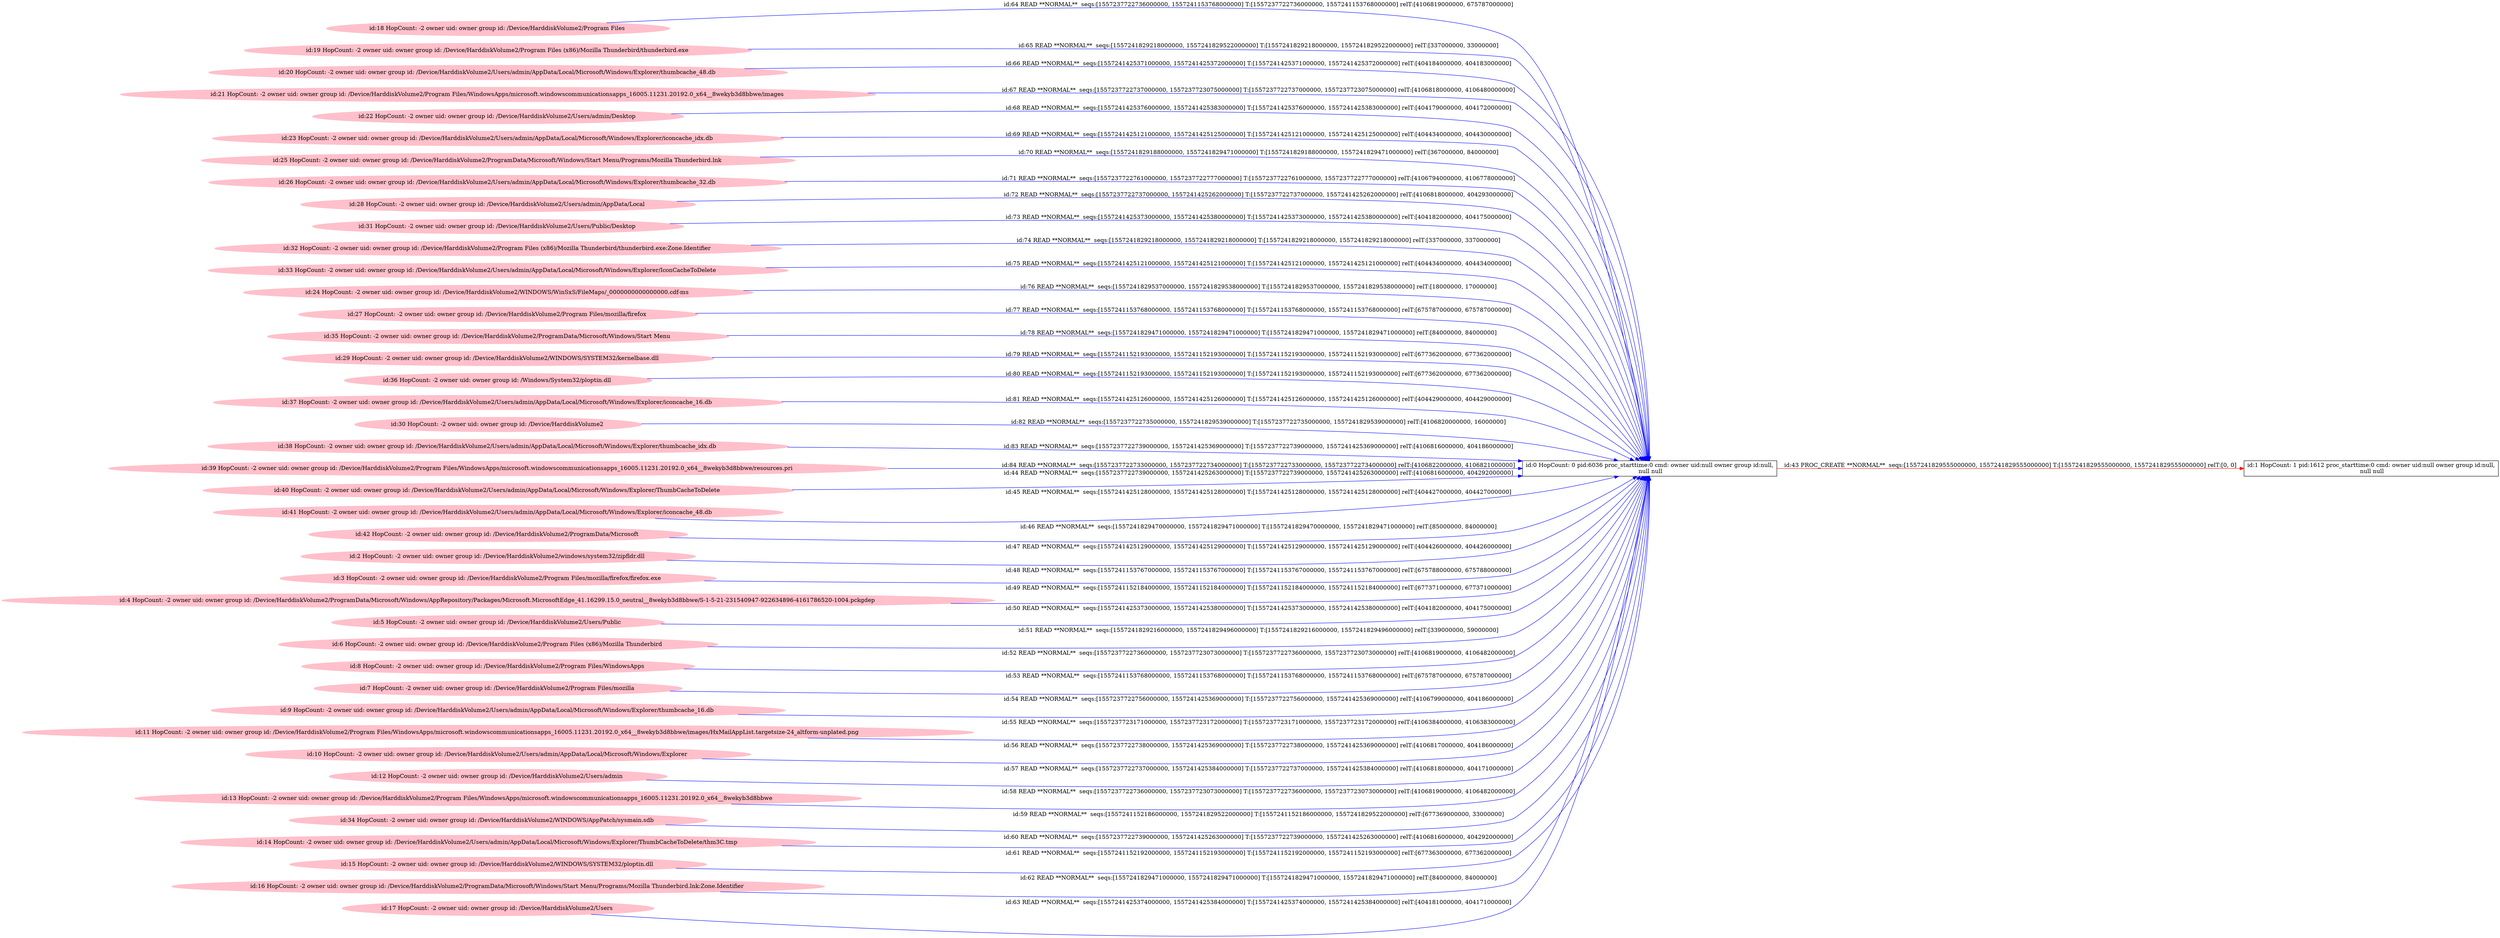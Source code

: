digraph  {
rankdir=LR
"18"[color=pink,label="id:18 HopCount: -2 owner uid: owner group id: /Device/HarddiskVolume2/Program Files ", shape=oval,style=filled];
"0"[color=black,label="id:0 HopCount: 0 pid:6036 proc_starttime:0 cmd: owner uid:null owner group id:null,\n null null", shape=box,style=solid];
"18" -> "0" [id=64,__obj="READ"color=blue,label="id:64 READ **NORMAL**  seqs:[1557237722736000000, 1557241153768000000] T:[1557237722736000000, 1557241153768000000] relT:[4106819000000, 675787000000]",style=solid];
"19"[color=pink,label="id:19 HopCount: -2 owner uid: owner group id: /Device/HarddiskVolume2/Program Files (x86)/Mozilla Thunderbird/thunderbird.exe ", shape=oval,style=filled];
"19" -> "0" [id=65,__obj="READ"color=blue,label="id:65 READ **NORMAL**  seqs:[1557241829218000000, 1557241829522000000] T:[1557241829218000000, 1557241829522000000] relT:[337000000, 33000000]",style=solid];
"20"[color=pink,label="id:20 HopCount: -2 owner uid: owner group id: /Device/HarddiskVolume2/Users/admin/AppData/Local/Microsoft/Windows/Explorer/thumbcache_48.db ", shape=oval,style=filled];
"20" -> "0" [id=66,__obj="READ"color=blue,label="id:66 READ **NORMAL**  seqs:[1557241425371000000, 1557241425372000000] T:[1557241425371000000, 1557241425372000000] relT:[404184000000, 404183000000]",style=solid];
"21"[color=pink,label="id:21 HopCount: -2 owner uid: owner group id: /Device/HarddiskVolume2/Program Files/WindowsApps/microsoft.windowscommunicationsapps_16005.11231.20192.0_x64__8wekyb3d8bbwe/images ", shape=oval,style=filled];
"21" -> "0" [id=67,__obj="READ"color=blue,label="id:67 READ **NORMAL**  seqs:[1557237722737000000, 1557237723075000000] T:[1557237722737000000, 1557237723075000000] relT:[4106818000000, 4106480000000]",style=solid];
"22"[color=pink,label="id:22 HopCount: -2 owner uid: owner group id: /Device/HarddiskVolume2/Users/admin/Desktop ", shape=oval,style=filled];
"22" -> "0" [id=68,__obj="READ"color=blue,label="id:68 READ **NORMAL**  seqs:[1557241425376000000, 1557241425383000000] T:[1557241425376000000, 1557241425383000000] relT:[404179000000, 404172000000]",style=solid];
"23"[color=pink,label="id:23 HopCount: -2 owner uid: owner group id: /Device/HarddiskVolume2/Users/admin/AppData/Local/Microsoft/Windows/Explorer/iconcache_idx.db ", shape=oval,style=filled];
"23" -> "0" [id=69,__obj="READ"color=blue,label="id:69 READ **NORMAL**  seqs:[1557241425121000000, 1557241425125000000] T:[1557241425121000000, 1557241425125000000] relT:[404434000000, 404430000000]",style=solid];
"25"[color=pink,label="id:25 HopCount: -2 owner uid: owner group id: /Device/HarddiskVolume2/ProgramData/Microsoft/Windows/Start Menu/Programs/Mozilla Thunderbird.lnk ", shape=oval,style=filled];
"25" -> "0" [id=70,__obj="READ"color=blue,label="id:70 READ **NORMAL**  seqs:[1557241829188000000, 1557241829471000000] T:[1557241829188000000, 1557241829471000000] relT:[367000000, 84000000]",style=solid];
"26"[color=pink,label="id:26 HopCount: -2 owner uid: owner group id: /Device/HarddiskVolume2/Users/admin/AppData/Local/Microsoft/Windows/Explorer/thumbcache_32.db ", shape=oval,style=filled];
"26" -> "0" [id=71,__obj="READ"color=blue,label="id:71 READ **NORMAL**  seqs:[1557237722761000000, 1557237722777000000] T:[1557237722761000000, 1557237722777000000] relT:[4106794000000, 4106778000000]",style=solid];
"28"[color=pink,label="id:28 HopCount: -2 owner uid: owner group id: /Device/HarddiskVolume2/Users/admin/AppData/Local ", shape=oval,style=filled];
"28" -> "0" [id=72,__obj="READ"color=blue,label="id:72 READ **NORMAL**  seqs:[1557237722737000000, 1557241425262000000] T:[1557237722737000000, 1557241425262000000] relT:[4106818000000, 404293000000]",style=solid];
"31"[color=pink,label="id:31 HopCount: -2 owner uid: owner group id: /Device/HarddiskVolume2/Users/Public/Desktop ", shape=oval,style=filled];
"31" -> "0" [id=73,__obj="READ"color=blue,label="id:73 READ **NORMAL**  seqs:[1557241425373000000, 1557241425380000000] T:[1557241425373000000, 1557241425380000000] relT:[404182000000, 404175000000]",style=solid];
"32"[color=pink,label="id:32 HopCount: -2 owner uid: owner group id: /Device/HarddiskVolume2/Program Files (x86)/Mozilla Thunderbird/thunderbird.exe:Zone.Identifier ", shape=oval,style=filled];
"32" -> "0" [id=74,__obj="READ"color=blue,label="id:74 READ **NORMAL**  seqs:[1557241829218000000, 1557241829218000000] T:[1557241829218000000, 1557241829218000000] relT:[337000000, 337000000]",style=solid];
"33"[color=pink,label="id:33 HopCount: -2 owner uid: owner group id: /Device/HarddiskVolume2/Users/admin/AppData/Local/Microsoft/Windows/Explorer/IconCacheToDelete ", shape=oval,style=filled];
"33" -> "0" [id=75,__obj="READ"color=blue,label="id:75 READ **NORMAL**  seqs:[1557241425121000000, 1557241425121000000] T:[1557241425121000000, 1557241425121000000] relT:[404434000000, 404434000000]",style=solid];
"24"[color=pink,label="id:24 HopCount: -2 owner uid: owner group id: /Device/HarddiskVolume2/WINDOWS/WinSxS/FileMaps/_0000000000000000.cdf-ms ", shape=oval,style=filled];
"24" -> "0" [id=76,__obj="READ"color=blue,label="id:76 READ **NORMAL**  seqs:[1557241829537000000, 1557241829538000000] T:[1557241829537000000, 1557241829538000000] relT:[18000000, 17000000]",style=solid];
"27"[color=pink,label="id:27 HopCount: -2 owner uid: owner group id: /Device/HarddiskVolume2/Program Files/mozilla/firefox ", shape=oval,style=filled];
"27" -> "0" [id=77,__obj="READ"color=blue,label="id:77 READ **NORMAL**  seqs:[1557241153768000000, 1557241153768000000] T:[1557241153768000000, 1557241153768000000] relT:[675787000000, 675787000000]",style=solid];
"35"[color=pink,label="id:35 HopCount: -2 owner uid: owner group id: /Device/HarddiskVolume2/ProgramData/Microsoft/Windows/Start Menu ", shape=oval,style=filled];
"35" -> "0" [id=78,__obj="READ"color=blue,label="id:78 READ **NORMAL**  seqs:[1557241829471000000, 1557241829471000000] T:[1557241829471000000, 1557241829471000000] relT:[84000000, 84000000]",style=solid];
"29"[color=pink,label="id:29 HopCount: -2 owner uid: owner group id: /Device/HarddiskVolume2/WINDOWS/SYSTEM32/kernelbase.dll ", shape=oval,style=filled];
"29" -> "0" [id=79,__obj="READ"color=blue,label="id:79 READ **NORMAL**  seqs:[1557241152193000000, 1557241152193000000] T:[1557241152193000000, 1557241152193000000] relT:[677362000000, 677362000000]",style=solid];
"36"[color=pink,label="id:36 HopCount: -2 owner uid: owner group id: /Windows/System32/ploptin.dll ", shape=oval,style=filled];
"36" -> "0" [id=80,__obj="READ"color=blue,label="id:80 READ **NORMAL**  seqs:[1557241152193000000, 1557241152193000000] T:[1557241152193000000, 1557241152193000000] relT:[677362000000, 677362000000]",style=solid];
"37"[color=pink,label="id:37 HopCount: -2 owner uid: owner group id: /Device/HarddiskVolume2/Users/admin/AppData/Local/Microsoft/Windows/Explorer/iconcache_16.db ", shape=oval,style=filled];
"37" -> "0" [id=81,__obj="READ"color=blue,label="id:81 READ **NORMAL**  seqs:[1557241425126000000, 1557241425126000000] T:[1557241425126000000, 1557241425126000000] relT:[404429000000, 404429000000]",style=solid];
"30"[color=pink,label="id:30 HopCount: -2 owner uid: owner group id: /Device/HarddiskVolume2 ", shape=oval,style=filled];
"30" -> "0" [id=82,__obj="READ"color=blue,label="id:82 READ **NORMAL**  seqs:[1557237722735000000, 1557241829539000000] T:[1557237722735000000, 1557241829539000000] relT:[4106820000000, 16000000]",style=solid];
"38"[color=pink,label="id:38 HopCount: -2 owner uid: owner group id: /Device/HarddiskVolume2/Users/admin/AppData/Local/Microsoft/Windows/Explorer/thumbcache_idx.db ", shape=oval,style=filled];
"38" -> "0" [id=83,__obj="READ"color=blue,label="id:83 READ **NORMAL**  seqs:[1557237722739000000, 1557241425369000000] T:[1557237722739000000, 1557241425369000000] relT:[4106816000000, 404186000000]",style=solid];
"39"[color=pink,label="id:39 HopCount: -2 owner uid: owner group id: /Device/HarddiskVolume2/Program Files/WindowsApps/microsoft.windowscommunicationsapps_16005.11231.20192.0_x64__8wekyb3d8bbwe/resources.pri ", shape=oval,style=filled];
"39" -> "0" [id=84,__obj="READ"color=blue,label="id:84 READ **NORMAL**  seqs:[1557237722733000000, 1557237722734000000] T:[1557237722733000000, 1557237722734000000] relT:[4106822000000, 4106821000000]",style=solid];
"1"[color=black,label="id:1 HopCount: 1 pid:1612 proc_starttime:0 cmd: owner uid:null owner group id:null,\n null null", shape=box,style=solid];
"0" -> "1" [id=43,__obj="PROC_CREATE"color=red,label="id:43 PROC_CREATE **NORMAL**  seqs:[1557241829555000000, 1557241829555000000] T:[1557241829555000000, 1557241829555000000] relT:[0, 0]",style=solid];
"40"[color=pink,label="id:40 HopCount: -2 owner uid: owner group id: /Device/HarddiskVolume2/Users/admin/AppData/Local/Microsoft/Windows/Explorer/ThumbCacheToDelete ", shape=oval,style=filled];
"40" -> "0" [id=44,__obj="READ"color=blue,label="id:44 READ **NORMAL**  seqs:[1557237722739000000, 1557241425263000000] T:[1557237722739000000, 1557241425263000000] relT:[4106816000000, 404292000000]",style=solid];
"41"[color=pink,label="id:41 HopCount: -2 owner uid: owner group id: /Device/HarddiskVolume2/Users/admin/AppData/Local/Microsoft/Windows/Explorer/iconcache_48.db ", shape=oval,style=filled];
"41" -> "0" [id=45,__obj="READ"color=blue,label="id:45 READ **NORMAL**  seqs:[1557241425128000000, 1557241425128000000] T:[1557241425128000000, 1557241425128000000] relT:[404427000000, 404427000000]",style=solid];
"42"[color=pink,label="id:42 HopCount: -2 owner uid: owner group id: /Device/HarddiskVolume2/ProgramData/Microsoft ", shape=oval,style=filled];
"42" -> "0" [id=46,__obj="READ"color=blue,label="id:46 READ **NORMAL**  seqs:[1557241829470000000, 1557241829471000000] T:[1557241829470000000, 1557241829471000000] relT:[85000000, 84000000]",style=solid];
"2"[color=pink,label="id:2 HopCount: -2 owner uid: owner group id: /Device/HarddiskVolume2/windows/system32/zipfldr.dll ", shape=oval,style=filled];
"2" -> "0" [id=47,__obj="READ"color=blue,label="id:47 READ **NORMAL**  seqs:[1557241425129000000, 1557241425129000000] T:[1557241425129000000, 1557241425129000000] relT:[404426000000, 404426000000]",style=solid];
"3"[color=pink,label="id:3 HopCount: -2 owner uid: owner group id: /Device/HarddiskVolume2/Program Files/mozilla/firefox/firefox.exe ", shape=oval,style=filled];
"3" -> "0" [id=48,__obj="READ"color=blue,label="id:48 READ **NORMAL**  seqs:[1557241153767000000, 1557241153767000000] T:[1557241153767000000, 1557241153767000000] relT:[675788000000, 675788000000]",style=solid];
"4"[color=pink,label="id:4 HopCount: -2 owner uid: owner group id: /Device/HarddiskVolume2/ProgramData/Microsoft/Windows/AppRepository/Packages/Microsoft.MicrosoftEdge_41.16299.15.0_neutral__8wekyb3d8bbwe/S-1-5-21-231540947-922634896-4161786520-1004.pckgdep ", shape=oval,style=filled];
"4" -> "0" [id=49,__obj="READ"color=blue,label="id:49 READ **NORMAL**  seqs:[1557241152184000000, 1557241152184000000] T:[1557241152184000000, 1557241152184000000] relT:[677371000000, 677371000000]",style=solid];
"5"[color=pink,label="id:5 HopCount: -2 owner uid: owner group id: /Device/HarddiskVolume2/Users/Public ", shape=oval,style=filled];
"5" -> "0" [id=50,__obj="READ"color=blue,label="id:50 READ **NORMAL**  seqs:[1557241425373000000, 1557241425380000000] T:[1557241425373000000, 1557241425380000000] relT:[404182000000, 404175000000]",style=solid];
"6"[color=pink,label="id:6 HopCount: -2 owner uid: owner group id: /Device/HarddiskVolume2/Program Files (x86)/Mozilla Thunderbird ", shape=oval,style=filled];
"6" -> "0" [id=51,__obj="READ"color=blue,label="id:51 READ **NORMAL**  seqs:[1557241829216000000, 1557241829496000000] T:[1557241829216000000, 1557241829496000000] relT:[339000000, 59000000]",style=solid];
"8"[color=pink,label="id:8 HopCount: -2 owner uid: owner group id: /Device/HarddiskVolume2/Program Files/WindowsApps ", shape=oval,style=filled];
"8" -> "0" [id=52,__obj="READ"color=blue,label="id:52 READ **NORMAL**  seqs:[1557237722736000000, 1557237723073000000] T:[1557237722736000000, 1557237723073000000] relT:[4106819000000, 4106482000000]",style=solid];
"7"[color=pink,label="id:7 HopCount: -2 owner uid: owner group id: /Device/HarddiskVolume2/Program Files/mozilla ", shape=oval,style=filled];
"7" -> "0" [id=53,__obj="READ"color=blue,label="id:53 READ **NORMAL**  seqs:[1557241153768000000, 1557241153768000000] T:[1557241153768000000, 1557241153768000000] relT:[675787000000, 675787000000]",style=solid];
"9"[color=pink,label="id:9 HopCount: -2 owner uid: owner group id: /Device/HarddiskVolume2/Users/admin/AppData/Local/Microsoft/Windows/Explorer/thumbcache_16.db ", shape=oval,style=filled];
"9" -> "0" [id=54,__obj="READ"color=blue,label="id:54 READ **NORMAL**  seqs:[1557237722756000000, 1557241425369000000] T:[1557237722756000000, 1557241425369000000] relT:[4106799000000, 404186000000]",style=solid];
"11"[color=pink,label="id:11 HopCount: -2 owner uid: owner group id: /Device/HarddiskVolume2/Program Files/WindowsApps/microsoft.windowscommunicationsapps_16005.11231.20192.0_x64__8wekyb3d8bbwe/images/HxMailAppList.targetsize-24_altform-unplated.png ", shape=oval,style=filled];
"11" -> "0" [id=55,__obj="READ"color=blue,label="id:55 READ **NORMAL**  seqs:[1557237723171000000, 1557237723172000000] T:[1557237723171000000, 1557237723172000000] relT:[4106384000000, 4106383000000]",style=solid];
"10"[color=pink,label="id:10 HopCount: -2 owner uid: owner group id: /Device/HarddiskVolume2/Users/admin/AppData/Local/Microsoft/Windows/Explorer ", shape=oval,style=filled];
"10" -> "0" [id=56,__obj="READ"color=blue,label="id:56 READ **NORMAL**  seqs:[1557237722738000000, 1557241425369000000] T:[1557237722738000000, 1557241425369000000] relT:[4106817000000, 404186000000]",style=solid];
"12"[color=pink,label="id:12 HopCount: -2 owner uid: owner group id: /Device/HarddiskVolume2/Users/admin ", shape=oval,style=filled];
"12" -> "0" [id=57,__obj="READ"color=blue,label="id:57 READ **NORMAL**  seqs:[1557237722737000000, 1557241425384000000] T:[1557237722737000000, 1557241425384000000] relT:[4106818000000, 404171000000]",style=solid];
"13"[color=pink,label="id:13 HopCount: -2 owner uid: owner group id: /Device/HarddiskVolume2/Program Files/WindowsApps/microsoft.windowscommunicationsapps_16005.11231.20192.0_x64__8wekyb3d8bbwe ", shape=oval,style=filled];
"13" -> "0" [id=58,__obj="READ"color=blue,label="id:58 READ **NORMAL**  seqs:[1557237722736000000, 1557237723073000000] T:[1557237722736000000, 1557237723073000000] relT:[4106819000000, 4106482000000]",style=solid];
"34"[color=pink,label="id:34 HopCount: -2 owner uid: owner group id: /Device/HarddiskVolume2/WINDOWS/AppPatch/sysmain.sdb ", shape=oval,style=filled];
"34" -> "0" [id=59,__obj="READ"color=blue,label="id:59 READ **NORMAL**  seqs:[1557241152186000000, 1557241829522000000] T:[1557241152186000000, 1557241829522000000] relT:[677369000000, 33000000]",style=solid];
"14"[color=pink,label="id:14 HopCount: -2 owner uid: owner group id: /Device/HarddiskVolume2/Users/admin/AppData/Local/Microsoft/Windows/Explorer/ThumbCacheToDelete/thm3C.tmp ", shape=oval,style=filled];
"14" -> "0" [id=60,__obj="READ"color=blue,label="id:60 READ **NORMAL**  seqs:[1557237722739000000, 1557241425263000000] T:[1557237722739000000, 1557241425263000000] relT:[4106816000000, 404292000000]",style=solid];
"15"[color=pink,label="id:15 HopCount: -2 owner uid: owner group id: /Device/HarddiskVolume2/WINDOWS/SYSTEM32/ploptin.dll ", shape=oval,style=filled];
"15" -> "0" [id=61,__obj="READ"color=blue,label="id:61 READ **NORMAL**  seqs:[1557241152192000000, 1557241152193000000] T:[1557241152192000000, 1557241152193000000] relT:[677363000000, 677362000000]",style=solid];
"16"[color=pink,label="id:16 HopCount: -2 owner uid: owner group id: /Device/HarddiskVolume2/ProgramData/Microsoft/Windows/Start Menu/Programs/Mozilla Thunderbird.lnk:Zone.Identifier ", shape=oval,style=filled];
"16" -> "0" [id=62,__obj="READ"color=blue,label="id:62 READ **NORMAL**  seqs:[1557241829471000000, 1557241829471000000] T:[1557241829471000000, 1557241829471000000] relT:[84000000, 84000000]",style=solid];
"17"[color=pink,label="id:17 HopCount: -2 owner uid: owner group id: /Device/HarddiskVolume2/Users ", shape=oval,style=filled];
"17" -> "0" [id=63,__obj="READ"color=blue,label="id:63 READ **NORMAL**  seqs:[1557241425374000000, 1557241425384000000] T:[1557241425374000000, 1557241425384000000] relT:[404181000000, 404171000000]",style=solid];
}